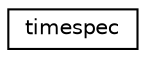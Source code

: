 digraph "Graphical Class Hierarchy"
{
  edge [fontname="Helvetica",fontsize="10",labelfontname="Helvetica",labelfontsize="10"];
  node [fontname="Helvetica",fontsize="10",shape=record];
  rankdir="LR";
  Node0 [label="timespec",height=0.2,width=0.4,color="black", fillcolor="white", style="filled",URL="$structtimespec.html"];
}
